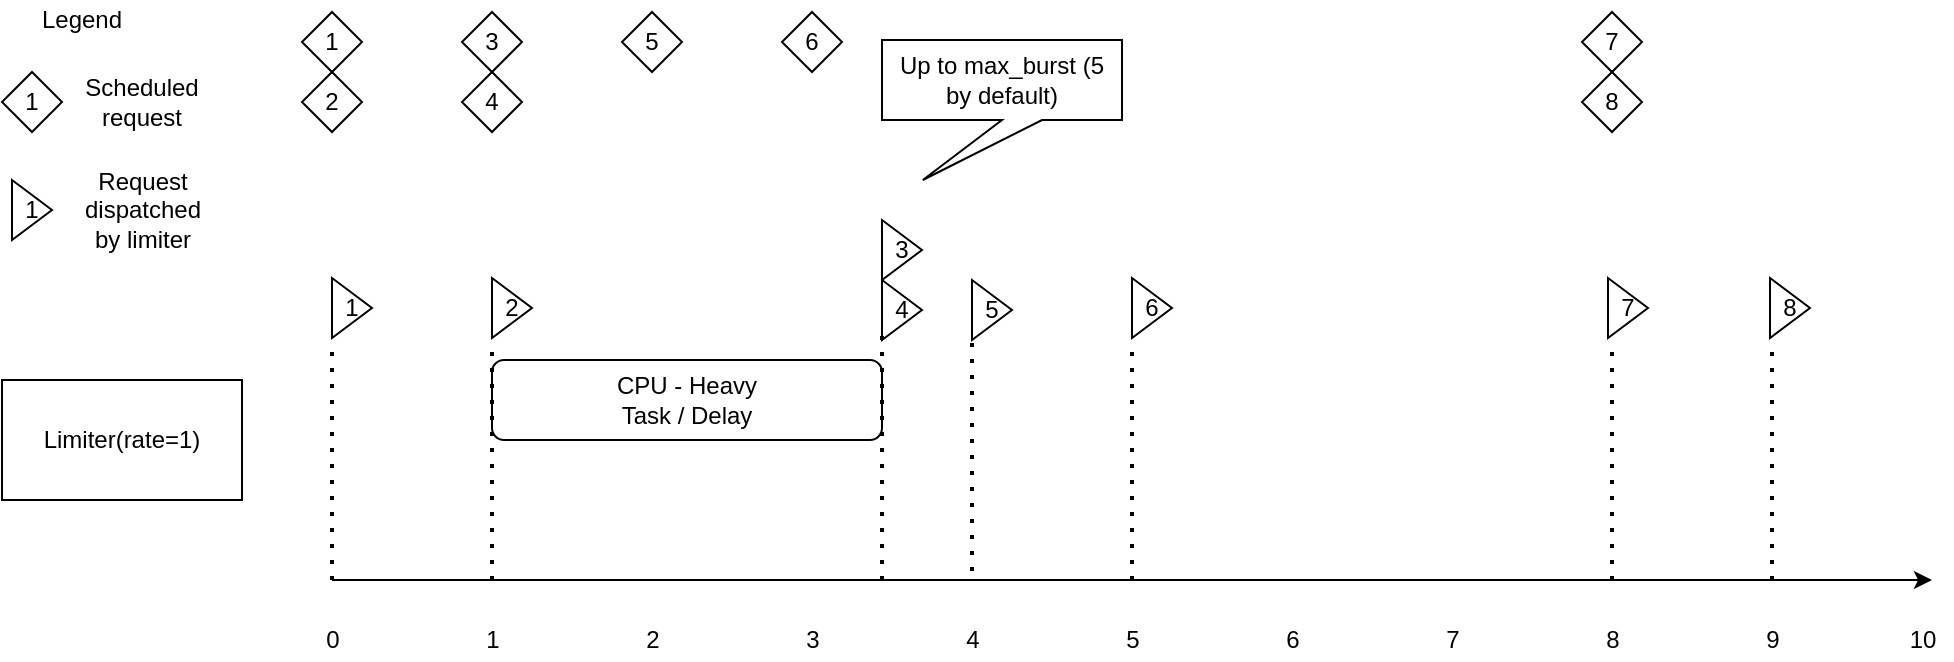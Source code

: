 <mxfile version="14.1.9" type="google"><diagram id="kgpKYQtTHZ0yAKxKKP6v" name="Page-1"><mxGraphModel dx="1221" dy="723" grid="1" gridSize="10" guides="1" tooltips="1" connect="1" arrows="1" fold="1" page="1" pageScale="1" pageWidth="1000" pageHeight="400" math="0" shadow="0"><root><mxCell id="0"/><mxCell id="1" parent="0"/><mxCell id="JzSjxt6dRX_NTjZD8pR5-2" value="" style="endArrow=classic;html=1;" edge="1" parent="1"><mxGeometry width="50" height="50" relative="1" as="geometry"><mxPoint x="175" y="320" as="sourcePoint"/><mxPoint x="975" y="320" as="targetPoint"/></mxGeometry></mxCell><mxCell id="JzSjxt6dRX_NTjZD8pR5-3" value="1&lt;br&gt;" style="text;html=1;align=center;verticalAlign=middle;resizable=0;points=[];autosize=1;" vertex="1" parent="1"><mxGeometry x="245" y="340" width="20" height="20" as="geometry"/></mxCell><mxCell id="JzSjxt6dRX_NTjZD8pR5-4" value="2" style="text;html=1;align=center;verticalAlign=middle;resizable=0;points=[];autosize=1;" vertex="1" parent="1"><mxGeometry x="325" y="340" width="20" height="20" as="geometry"/></mxCell><mxCell id="JzSjxt6dRX_NTjZD8pR5-5" value="3" style="text;html=1;align=center;verticalAlign=middle;resizable=0;points=[];autosize=1;" vertex="1" parent="1"><mxGeometry x="405" y="340" width="20" height="20" as="geometry"/></mxCell><mxCell id="JzSjxt6dRX_NTjZD8pR5-8" value="4" style="text;html=1;align=center;verticalAlign=middle;resizable=0;points=[];autosize=1;" vertex="1" parent="1"><mxGeometry x="485" y="340" width="20" height="20" as="geometry"/></mxCell><mxCell id="JzSjxt6dRX_NTjZD8pR5-9" value="5" style="text;html=1;align=center;verticalAlign=middle;resizable=0;points=[];autosize=1;" vertex="1" parent="1"><mxGeometry x="565" y="340" width="20" height="20" as="geometry"/></mxCell><mxCell id="JzSjxt6dRX_NTjZD8pR5-10" value="CPU - Heavy&lt;br&gt;Task / Delay" style="rounded=1;whiteSpace=wrap;html=1;" vertex="1" parent="1"><mxGeometry x="255" y="210" width="195" height="40" as="geometry"/></mxCell><mxCell id="JzSjxt6dRX_NTjZD8pR5-12" value="" style="endArrow=none;dashed=1;html=1;dashPattern=1 3;strokeWidth=2;exitX=0;exitY=1.05;exitDx=0;exitDy=0;exitPerimeter=0;" edge="1" parent="1" source="JzSjxt6dRX_NTjZD8pR5-19"><mxGeometry width="50" height="50" relative="1" as="geometry"><mxPoint x="495" y="240" as="sourcePoint"/><mxPoint x="495" y="320" as="targetPoint"/></mxGeometry></mxCell><mxCell id="JzSjxt6dRX_NTjZD8pR5-13" value="1" style="triangle;whiteSpace=wrap;html=1;" vertex="1" parent="1"><mxGeometry x="175" y="169" width="20" height="30" as="geometry"/></mxCell><mxCell id="JzSjxt6dRX_NTjZD8pR5-16" value="" style="endArrow=none;dashed=1;html=1;dashPattern=1 3;strokeWidth=2;entryX=0;entryY=1.1;entryDx=0;entryDy=0;entryPerimeter=0;" edge="1" parent="1" target="JzSjxt6dRX_NTjZD8pR5-13"><mxGeometry width="50" height="50" relative="1" as="geometry"><mxPoint x="175" y="320" as="sourcePoint"/><mxPoint x="225" y="190" as="targetPoint"/></mxGeometry></mxCell><mxCell id="JzSjxt6dRX_NTjZD8pR5-17" value="2" style="triangle;whiteSpace=wrap;html=1;" vertex="1" parent="1"><mxGeometry x="255" y="169" width="20" height="30" as="geometry"/></mxCell><mxCell id="JzSjxt6dRX_NTjZD8pR5-18" value="" style="endArrow=none;dashed=1;html=1;dashPattern=1 3;strokeWidth=2;entryX=0;entryY=1.1;entryDx=0;entryDy=0;entryPerimeter=0;" edge="1" parent="1" target="JzSjxt6dRX_NTjZD8pR5-17"><mxGeometry width="50" height="50" relative="1" as="geometry"><mxPoint x="255" y="320" as="sourcePoint"/><mxPoint x="305" y="190" as="targetPoint"/></mxGeometry></mxCell><mxCell id="JzSjxt6dRX_NTjZD8pR5-19" value="5&lt;br&gt;" style="triangle;whiteSpace=wrap;html=1;" vertex="1" parent="1"><mxGeometry x="495" y="170" width="20" height="30" as="geometry"/></mxCell><mxCell id="JzSjxt6dRX_NTjZD8pR5-21" value="4" style="triangle;whiteSpace=wrap;html=1;" vertex="1" parent="1"><mxGeometry x="450" y="170" width="20" height="30" as="geometry"/></mxCell><mxCell id="JzSjxt6dRX_NTjZD8pR5-27" value="" style="endArrow=none;dashed=1;html=1;dashPattern=1 3;strokeWidth=2;" edge="1" parent="1"><mxGeometry width="50" height="50" relative="1" as="geometry"><mxPoint x="575" y="320" as="sourcePoint"/><mxPoint x="575" y="200" as="targetPoint"/></mxGeometry></mxCell><mxCell id="JzSjxt6dRX_NTjZD8pR5-29" value="6" style="text;html=1;align=center;verticalAlign=middle;resizable=0;points=[];autosize=1;" vertex="1" parent="1"><mxGeometry x="645" y="340" width="20" height="20" as="geometry"/></mxCell><mxCell id="JzSjxt6dRX_NTjZD8pR5-30" value="7" style="text;html=1;align=center;verticalAlign=middle;resizable=0;points=[];autosize=1;" vertex="1" parent="1"><mxGeometry x="725" y="340" width="20" height="20" as="geometry"/></mxCell><mxCell id="JzSjxt6dRX_NTjZD8pR5-31" value="8" style="text;html=1;align=center;verticalAlign=middle;resizable=0;points=[];autosize=1;" vertex="1" parent="1"><mxGeometry x="805" y="340" width="20" height="20" as="geometry"/></mxCell><mxCell id="JzSjxt6dRX_NTjZD8pR5-34" value="0" style="text;html=1;align=center;verticalAlign=middle;resizable=0;points=[];autosize=1;" vertex="1" parent="1"><mxGeometry x="165" y="340" width="20" height="20" as="geometry"/></mxCell><mxCell id="JzSjxt6dRX_NTjZD8pR5-35" value="2" style="rhombus;whiteSpace=wrap;html=1;" vertex="1" parent="1"><mxGeometry x="160" y="66" width="30" height="30" as="geometry"/></mxCell><mxCell id="JzSjxt6dRX_NTjZD8pR5-37" value="1" style="rhombus;whiteSpace=wrap;html=1;" vertex="1" parent="1"><mxGeometry x="160" y="36" width="30" height="30" as="geometry"/></mxCell><mxCell id="JzSjxt6dRX_NTjZD8pR5-38" value="4" style="rhombus;whiteSpace=wrap;html=1;fontStyle=0" vertex="1" parent="1"><mxGeometry x="240" y="66" width="30" height="30" as="geometry"/></mxCell><mxCell id="JzSjxt6dRX_NTjZD8pR5-42" value="3" style="triangle;whiteSpace=wrap;html=1;" vertex="1" parent="1"><mxGeometry x="450" y="140" width="20" height="30" as="geometry"/></mxCell><mxCell id="JzSjxt6dRX_NTjZD8pR5-44" value="5" style="rhombus;whiteSpace=wrap;html=1;" vertex="1" parent="1"><mxGeometry x="320" y="36" width="30" height="30" as="geometry"/></mxCell><mxCell id="JzSjxt6dRX_NTjZD8pR5-45" value="3" style="rhombus;whiteSpace=wrap;html=1;" vertex="1" parent="1"><mxGeometry x="240" y="36" width="30" height="30" as="geometry"/></mxCell><mxCell id="JzSjxt6dRX_NTjZD8pR5-46" value="&lt;span style=&quot;font-weight: normal&quot;&gt;6&lt;/span&gt;" style="rhombus;whiteSpace=wrap;html=1;fontStyle=1" vertex="1" parent="1"><mxGeometry x="400" y="36" width="30" height="30" as="geometry"/></mxCell><mxCell id="JzSjxt6dRX_NTjZD8pR5-50" value="7" style="rhombus;whiteSpace=wrap;html=1;fontStyle=0" vertex="1" parent="1"><mxGeometry x="800" y="36" width="30" height="30" as="geometry"/></mxCell><mxCell id="JzSjxt6dRX_NTjZD8pR5-51" value="8" style="rhombus;whiteSpace=wrap;html=1;fontStyle=0" vertex="1" parent="1"><mxGeometry x="800" y="66" width="30" height="30" as="geometry"/></mxCell><mxCell id="JzSjxt6dRX_NTjZD8pR5-52" value="" style="endArrow=none;dashed=1;html=1;dashPattern=1 3;strokeWidth=2;" edge="1" parent="1"><mxGeometry width="50" height="50" relative="1" as="geometry"><mxPoint x="815" y="320" as="sourcePoint"/><mxPoint x="815" y="200" as="targetPoint"/></mxGeometry></mxCell><mxCell id="JzSjxt6dRX_NTjZD8pR5-54" value="" style="endArrow=none;dashed=1;html=1;dashPattern=1 3;strokeWidth=2;" edge="1" parent="1"><mxGeometry width="50" height="50" relative="1" as="geometry"><mxPoint x="895" y="320" as="sourcePoint"/><mxPoint x="895" y="200" as="targetPoint"/></mxGeometry></mxCell><mxCell id="JzSjxt6dRX_NTjZD8pR5-58" value="Up to max_burst (5 by default)" style="shape=callout;whiteSpace=wrap;html=1;perimeter=calloutPerimeter;position2=0.17;" vertex="1" parent="1"><mxGeometry x="450" y="50" width="120" height="70" as="geometry"/></mxCell><mxCell id="JzSjxt6dRX_NTjZD8pR5-59" value="10" style="text;html=1;align=center;verticalAlign=middle;resizable=0;points=[];autosize=1;" vertex="1" parent="1"><mxGeometry x="955" y="340" width="30" height="20" as="geometry"/></mxCell><mxCell id="JzSjxt6dRX_NTjZD8pR5-60" value="9" style="text;html=1;align=center;verticalAlign=middle;resizable=0;points=[];autosize=1;" vertex="1" parent="1"><mxGeometry x="885" y="340" width="20" height="20" as="geometry"/></mxCell><mxCell id="JzSjxt6dRX_NTjZD8pR5-63" value="Legend" style="text;html=1;strokeColor=none;fillColor=none;align=center;verticalAlign=middle;whiteSpace=wrap;rounded=0;" vertex="1" parent="1"><mxGeometry x="20" y="30" width="60" height="20" as="geometry"/></mxCell><mxCell id="JzSjxt6dRX_NTjZD8pR5-69" value="1" style="rhombus;whiteSpace=wrap;html=1;" vertex="1" parent="1"><mxGeometry x="10" y="66" width="30" height="30" as="geometry"/></mxCell><mxCell id="JzSjxt6dRX_NTjZD8pR5-71" value="Scheduled request" style="text;html=1;strokeColor=none;fillColor=none;align=center;verticalAlign=middle;whiteSpace=wrap;rounded=0;" vertex="1" parent="1"><mxGeometry x="60" y="71" width="40" height="20" as="geometry"/></mxCell><mxCell id="JzSjxt6dRX_NTjZD8pR5-73" value="1" style="triangle;whiteSpace=wrap;html=1;" vertex="1" parent="1"><mxGeometry x="15" y="120" width="20" height="30" as="geometry"/></mxCell><mxCell id="JzSjxt6dRX_NTjZD8pR5-74" value="Request&lt;br&gt;dispatched&lt;br&gt;by limiter" style="text;html=1;align=center;verticalAlign=middle;resizable=0;points=[];autosize=1;" vertex="1" parent="1"><mxGeometry x="45" y="110" width="70" height="50" as="geometry"/></mxCell><mxCell id="JzSjxt6dRX_NTjZD8pR5-76" value="" style="endArrow=none;dashed=1;html=1;dashPattern=1 3;strokeWidth=2;entryX=0;entryY=0.75;entryDx=0;entryDy=0;" edge="1" parent="1" target="JzSjxt6dRX_NTjZD8pR5-21"><mxGeometry width="50" height="50" relative="1" as="geometry"><mxPoint x="450" y="320" as="sourcePoint"/><mxPoint x="450" y="199" as="targetPoint"/></mxGeometry></mxCell><mxCell id="JzSjxt6dRX_NTjZD8pR5-77" value="6" style="triangle;whiteSpace=wrap;html=1;" vertex="1" parent="1"><mxGeometry x="575" y="169" width="20" height="30" as="geometry"/></mxCell><mxCell id="JzSjxt6dRX_NTjZD8pR5-78" value="7" style="triangle;whiteSpace=wrap;html=1;" vertex="1" parent="1"><mxGeometry x="813" y="169" width="20" height="30" as="geometry"/></mxCell><mxCell id="JzSjxt6dRX_NTjZD8pR5-79" value="8" style="triangle;whiteSpace=wrap;html=1;" vertex="1" parent="1"><mxGeometry x="894" y="169" width="20" height="30" as="geometry"/></mxCell><mxCell id="JzSjxt6dRX_NTjZD8pR5-83" value="Limiter(rate=1)" style="rounded=0;whiteSpace=wrap;html=1;" vertex="1" parent="1"><mxGeometry x="10" y="220" width="120" height="60" as="geometry"/></mxCell></root></mxGraphModel></diagram></mxfile>